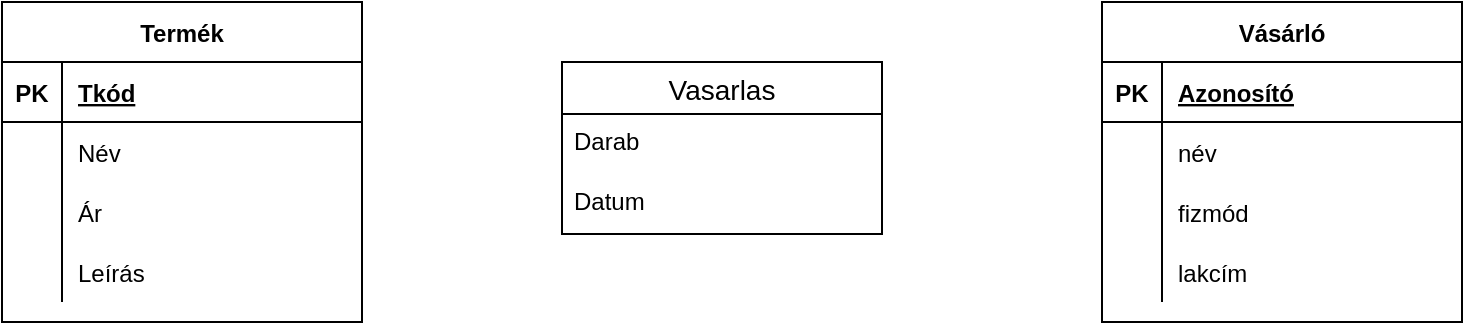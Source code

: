 <mxfile version="20.4.0" type="device"><diagram id="t6CvU1mrkdiLTEPJhJWP" name="1 oldal"><mxGraphModel dx="1422" dy="794" grid="1" gridSize="10" guides="1" tooltips="1" connect="1" arrows="1" fold="1" page="1" pageScale="1" pageWidth="827" pageHeight="1169" math="0" shadow="0"><root><mxCell id="0"/><mxCell id="1" parent="0"/><mxCell id="cAJchddgLEcmpHPrW3-n-1" value="Termék" style="shape=table;startSize=30;container=1;collapsible=1;childLayout=tableLayout;fixedRows=1;rowLines=0;fontStyle=1;align=center;resizeLast=1;" vertex="1" parent="1"><mxGeometry x="40" y="290" width="180" height="160" as="geometry"/></mxCell><mxCell id="cAJchddgLEcmpHPrW3-n-2" value="" style="shape=tableRow;horizontal=0;startSize=0;swimlaneHead=0;swimlaneBody=0;fillColor=none;collapsible=0;dropTarget=0;points=[[0,0.5],[1,0.5]];portConstraint=eastwest;top=0;left=0;right=0;bottom=1;" vertex="1" parent="cAJchddgLEcmpHPrW3-n-1"><mxGeometry y="30" width="180" height="30" as="geometry"/></mxCell><mxCell id="cAJchddgLEcmpHPrW3-n-3" value="PK" style="shape=partialRectangle;connectable=0;fillColor=none;top=0;left=0;bottom=0;right=0;fontStyle=1;overflow=hidden;" vertex="1" parent="cAJchddgLEcmpHPrW3-n-2"><mxGeometry width="30" height="30" as="geometry"><mxRectangle width="30" height="30" as="alternateBounds"/></mxGeometry></mxCell><mxCell id="cAJchddgLEcmpHPrW3-n-4" value="Tkód" style="shape=partialRectangle;connectable=0;fillColor=none;top=0;left=0;bottom=0;right=0;align=left;spacingLeft=6;fontStyle=5;overflow=hidden;" vertex="1" parent="cAJchddgLEcmpHPrW3-n-2"><mxGeometry x="30" width="150" height="30" as="geometry"><mxRectangle width="150" height="30" as="alternateBounds"/></mxGeometry></mxCell><mxCell id="cAJchddgLEcmpHPrW3-n-5" value="" style="shape=tableRow;horizontal=0;startSize=0;swimlaneHead=0;swimlaneBody=0;fillColor=none;collapsible=0;dropTarget=0;points=[[0,0.5],[1,0.5]];portConstraint=eastwest;top=0;left=0;right=0;bottom=0;" vertex="1" parent="cAJchddgLEcmpHPrW3-n-1"><mxGeometry y="60" width="180" height="30" as="geometry"/></mxCell><mxCell id="cAJchddgLEcmpHPrW3-n-6" value="" style="shape=partialRectangle;connectable=0;fillColor=none;top=0;left=0;bottom=0;right=0;editable=1;overflow=hidden;" vertex="1" parent="cAJchddgLEcmpHPrW3-n-5"><mxGeometry width="30" height="30" as="geometry"><mxRectangle width="30" height="30" as="alternateBounds"/></mxGeometry></mxCell><mxCell id="cAJchddgLEcmpHPrW3-n-7" value="Név" style="shape=partialRectangle;connectable=0;fillColor=none;top=0;left=0;bottom=0;right=0;align=left;spacingLeft=6;overflow=hidden;" vertex="1" parent="cAJchddgLEcmpHPrW3-n-5"><mxGeometry x="30" width="150" height="30" as="geometry"><mxRectangle width="150" height="30" as="alternateBounds"/></mxGeometry></mxCell><mxCell id="cAJchddgLEcmpHPrW3-n-8" value="" style="shape=tableRow;horizontal=0;startSize=0;swimlaneHead=0;swimlaneBody=0;fillColor=none;collapsible=0;dropTarget=0;points=[[0,0.5],[1,0.5]];portConstraint=eastwest;top=0;left=0;right=0;bottom=0;" vertex="1" parent="cAJchddgLEcmpHPrW3-n-1"><mxGeometry y="90" width="180" height="30" as="geometry"/></mxCell><mxCell id="cAJchddgLEcmpHPrW3-n-9" value="" style="shape=partialRectangle;connectable=0;fillColor=none;top=0;left=0;bottom=0;right=0;editable=1;overflow=hidden;" vertex="1" parent="cAJchddgLEcmpHPrW3-n-8"><mxGeometry width="30" height="30" as="geometry"><mxRectangle width="30" height="30" as="alternateBounds"/></mxGeometry></mxCell><mxCell id="cAJchddgLEcmpHPrW3-n-10" value="Ár" style="shape=partialRectangle;connectable=0;fillColor=none;top=0;left=0;bottom=0;right=0;align=left;spacingLeft=6;overflow=hidden;" vertex="1" parent="cAJchddgLEcmpHPrW3-n-8"><mxGeometry x="30" width="150" height="30" as="geometry"><mxRectangle width="150" height="30" as="alternateBounds"/></mxGeometry></mxCell><mxCell id="cAJchddgLEcmpHPrW3-n-11" value="" style="shape=tableRow;horizontal=0;startSize=0;swimlaneHead=0;swimlaneBody=0;fillColor=none;collapsible=0;dropTarget=0;points=[[0,0.5],[1,0.5]];portConstraint=eastwest;top=0;left=0;right=0;bottom=0;" vertex="1" parent="cAJchddgLEcmpHPrW3-n-1"><mxGeometry y="120" width="180" height="30" as="geometry"/></mxCell><mxCell id="cAJchddgLEcmpHPrW3-n-12" value="" style="shape=partialRectangle;connectable=0;fillColor=none;top=0;left=0;bottom=0;right=0;editable=1;overflow=hidden;" vertex="1" parent="cAJchddgLEcmpHPrW3-n-11"><mxGeometry width="30" height="30" as="geometry"><mxRectangle width="30" height="30" as="alternateBounds"/></mxGeometry></mxCell><mxCell id="cAJchddgLEcmpHPrW3-n-13" value="Leírás" style="shape=partialRectangle;connectable=0;fillColor=none;top=0;left=0;bottom=0;right=0;align=left;spacingLeft=6;overflow=hidden;" vertex="1" parent="cAJchddgLEcmpHPrW3-n-11"><mxGeometry x="30" width="150" height="30" as="geometry"><mxRectangle width="150" height="30" as="alternateBounds"/></mxGeometry></mxCell><mxCell id="cAJchddgLEcmpHPrW3-n-14" value="Vásárló" style="shape=table;startSize=30;container=1;collapsible=1;childLayout=tableLayout;fixedRows=1;rowLines=0;fontStyle=1;align=center;resizeLast=1;" vertex="1" parent="1"><mxGeometry x="590" y="290" width="180" height="160" as="geometry"/></mxCell><mxCell id="cAJchddgLEcmpHPrW3-n-15" value="" style="shape=tableRow;horizontal=0;startSize=0;swimlaneHead=0;swimlaneBody=0;fillColor=none;collapsible=0;dropTarget=0;points=[[0,0.5],[1,0.5]];portConstraint=eastwest;top=0;left=0;right=0;bottom=1;" vertex="1" parent="cAJchddgLEcmpHPrW3-n-14"><mxGeometry y="30" width="180" height="30" as="geometry"/></mxCell><mxCell id="cAJchddgLEcmpHPrW3-n-16" value="PK" style="shape=partialRectangle;connectable=0;fillColor=none;top=0;left=0;bottom=0;right=0;fontStyle=1;overflow=hidden;" vertex="1" parent="cAJchddgLEcmpHPrW3-n-15"><mxGeometry width="30" height="30" as="geometry"><mxRectangle width="30" height="30" as="alternateBounds"/></mxGeometry></mxCell><mxCell id="cAJchddgLEcmpHPrW3-n-17" value="Azonosító" style="shape=partialRectangle;connectable=0;fillColor=none;top=0;left=0;bottom=0;right=0;align=left;spacingLeft=6;fontStyle=5;overflow=hidden;" vertex="1" parent="cAJchddgLEcmpHPrW3-n-15"><mxGeometry x="30" width="150" height="30" as="geometry"><mxRectangle width="150" height="30" as="alternateBounds"/></mxGeometry></mxCell><mxCell id="cAJchddgLEcmpHPrW3-n-18" value="" style="shape=tableRow;horizontal=0;startSize=0;swimlaneHead=0;swimlaneBody=0;fillColor=none;collapsible=0;dropTarget=0;points=[[0,0.5],[1,0.5]];portConstraint=eastwest;top=0;left=0;right=0;bottom=0;" vertex="1" parent="cAJchddgLEcmpHPrW3-n-14"><mxGeometry y="60" width="180" height="30" as="geometry"/></mxCell><mxCell id="cAJchddgLEcmpHPrW3-n-19" value="" style="shape=partialRectangle;connectable=0;fillColor=none;top=0;left=0;bottom=0;right=0;editable=1;overflow=hidden;" vertex="1" parent="cAJchddgLEcmpHPrW3-n-18"><mxGeometry width="30" height="30" as="geometry"><mxRectangle width="30" height="30" as="alternateBounds"/></mxGeometry></mxCell><mxCell id="cAJchddgLEcmpHPrW3-n-20" value="név" style="shape=partialRectangle;connectable=0;fillColor=none;top=0;left=0;bottom=0;right=0;align=left;spacingLeft=6;overflow=hidden;" vertex="1" parent="cAJchddgLEcmpHPrW3-n-18"><mxGeometry x="30" width="150" height="30" as="geometry"><mxRectangle width="150" height="30" as="alternateBounds"/></mxGeometry></mxCell><mxCell id="cAJchddgLEcmpHPrW3-n-21" value="" style="shape=tableRow;horizontal=0;startSize=0;swimlaneHead=0;swimlaneBody=0;fillColor=none;collapsible=0;dropTarget=0;points=[[0,0.5],[1,0.5]];portConstraint=eastwest;top=0;left=0;right=0;bottom=0;" vertex="1" parent="cAJchddgLEcmpHPrW3-n-14"><mxGeometry y="90" width="180" height="30" as="geometry"/></mxCell><mxCell id="cAJchddgLEcmpHPrW3-n-22" value="" style="shape=partialRectangle;connectable=0;fillColor=none;top=0;left=0;bottom=0;right=0;editable=1;overflow=hidden;" vertex="1" parent="cAJchddgLEcmpHPrW3-n-21"><mxGeometry width="30" height="30" as="geometry"><mxRectangle width="30" height="30" as="alternateBounds"/></mxGeometry></mxCell><mxCell id="cAJchddgLEcmpHPrW3-n-23" value="fizmód" style="shape=partialRectangle;connectable=0;fillColor=none;top=0;left=0;bottom=0;right=0;align=left;spacingLeft=6;overflow=hidden;" vertex="1" parent="cAJchddgLEcmpHPrW3-n-21"><mxGeometry x="30" width="150" height="30" as="geometry"><mxRectangle width="150" height="30" as="alternateBounds"/></mxGeometry></mxCell><mxCell id="cAJchddgLEcmpHPrW3-n-24" value="" style="shape=tableRow;horizontal=0;startSize=0;swimlaneHead=0;swimlaneBody=0;fillColor=none;collapsible=0;dropTarget=0;points=[[0,0.5],[1,0.5]];portConstraint=eastwest;top=0;left=0;right=0;bottom=0;" vertex="1" parent="cAJchddgLEcmpHPrW3-n-14"><mxGeometry y="120" width="180" height="30" as="geometry"/></mxCell><mxCell id="cAJchddgLEcmpHPrW3-n-25" value="" style="shape=partialRectangle;connectable=0;fillColor=none;top=0;left=0;bottom=0;right=0;editable=1;overflow=hidden;" vertex="1" parent="cAJchddgLEcmpHPrW3-n-24"><mxGeometry width="30" height="30" as="geometry"><mxRectangle width="30" height="30" as="alternateBounds"/></mxGeometry></mxCell><mxCell id="cAJchddgLEcmpHPrW3-n-26" value="lakcím" style="shape=partialRectangle;connectable=0;fillColor=none;top=0;left=0;bottom=0;right=0;align=left;spacingLeft=6;overflow=hidden;" vertex="1" parent="cAJchddgLEcmpHPrW3-n-24"><mxGeometry x="30" width="150" height="30" as="geometry"><mxRectangle width="150" height="30" as="alternateBounds"/></mxGeometry></mxCell><mxCell id="cAJchddgLEcmpHPrW3-n-27" value="Vasarlas" style="swimlane;fontStyle=0;childLayout=stackLayout;horizontal=1;startSize=26;horizontalStack=0;resizeParent=1;resizeParentMax=0;resizeLast=0;collapsible=1;marginBottom=0;align=center;fontSize=14;" vertex="1" parent="1"><mxGeometry x="320" y="320" width="160" height="86" as="geometry"/></mxCell><mxCell id="cAJchddgLEcmpHPrW3-n-28" value="Darab" style="text;strokeColor=none;fillColor=none;spacingLeft=4;spacingRight=4;overflow=hidden;rotatable=0;points=[[0,0.5],[1,0.5]];portConstraint=eastwest;fontSize=12;" vertex="1" parent="cAJchddgLEcmpHPrW3-n-27"><mxGeometry y="26" width="160" height="30" as="geometry"/></mxCell><mxCell id="cAJchddgLEcmpHPrW3-n-29" value="Datum" style="text;strokeColor=none;fillColor=none;spacingLeft=4;spacingRight=4;overflow=hidden;rotatable=0;points=[[0,0.5],[1,0.5]];portConstraint=eastwest;fontSize=12;" vertex="1" parent="cAJchddgLEcmpHPrW3-n-27"><mxGeometry y="56" width="160" height="30" as="geometry"/></mxCell></root></mxGraphModel></diagram></mxfile>